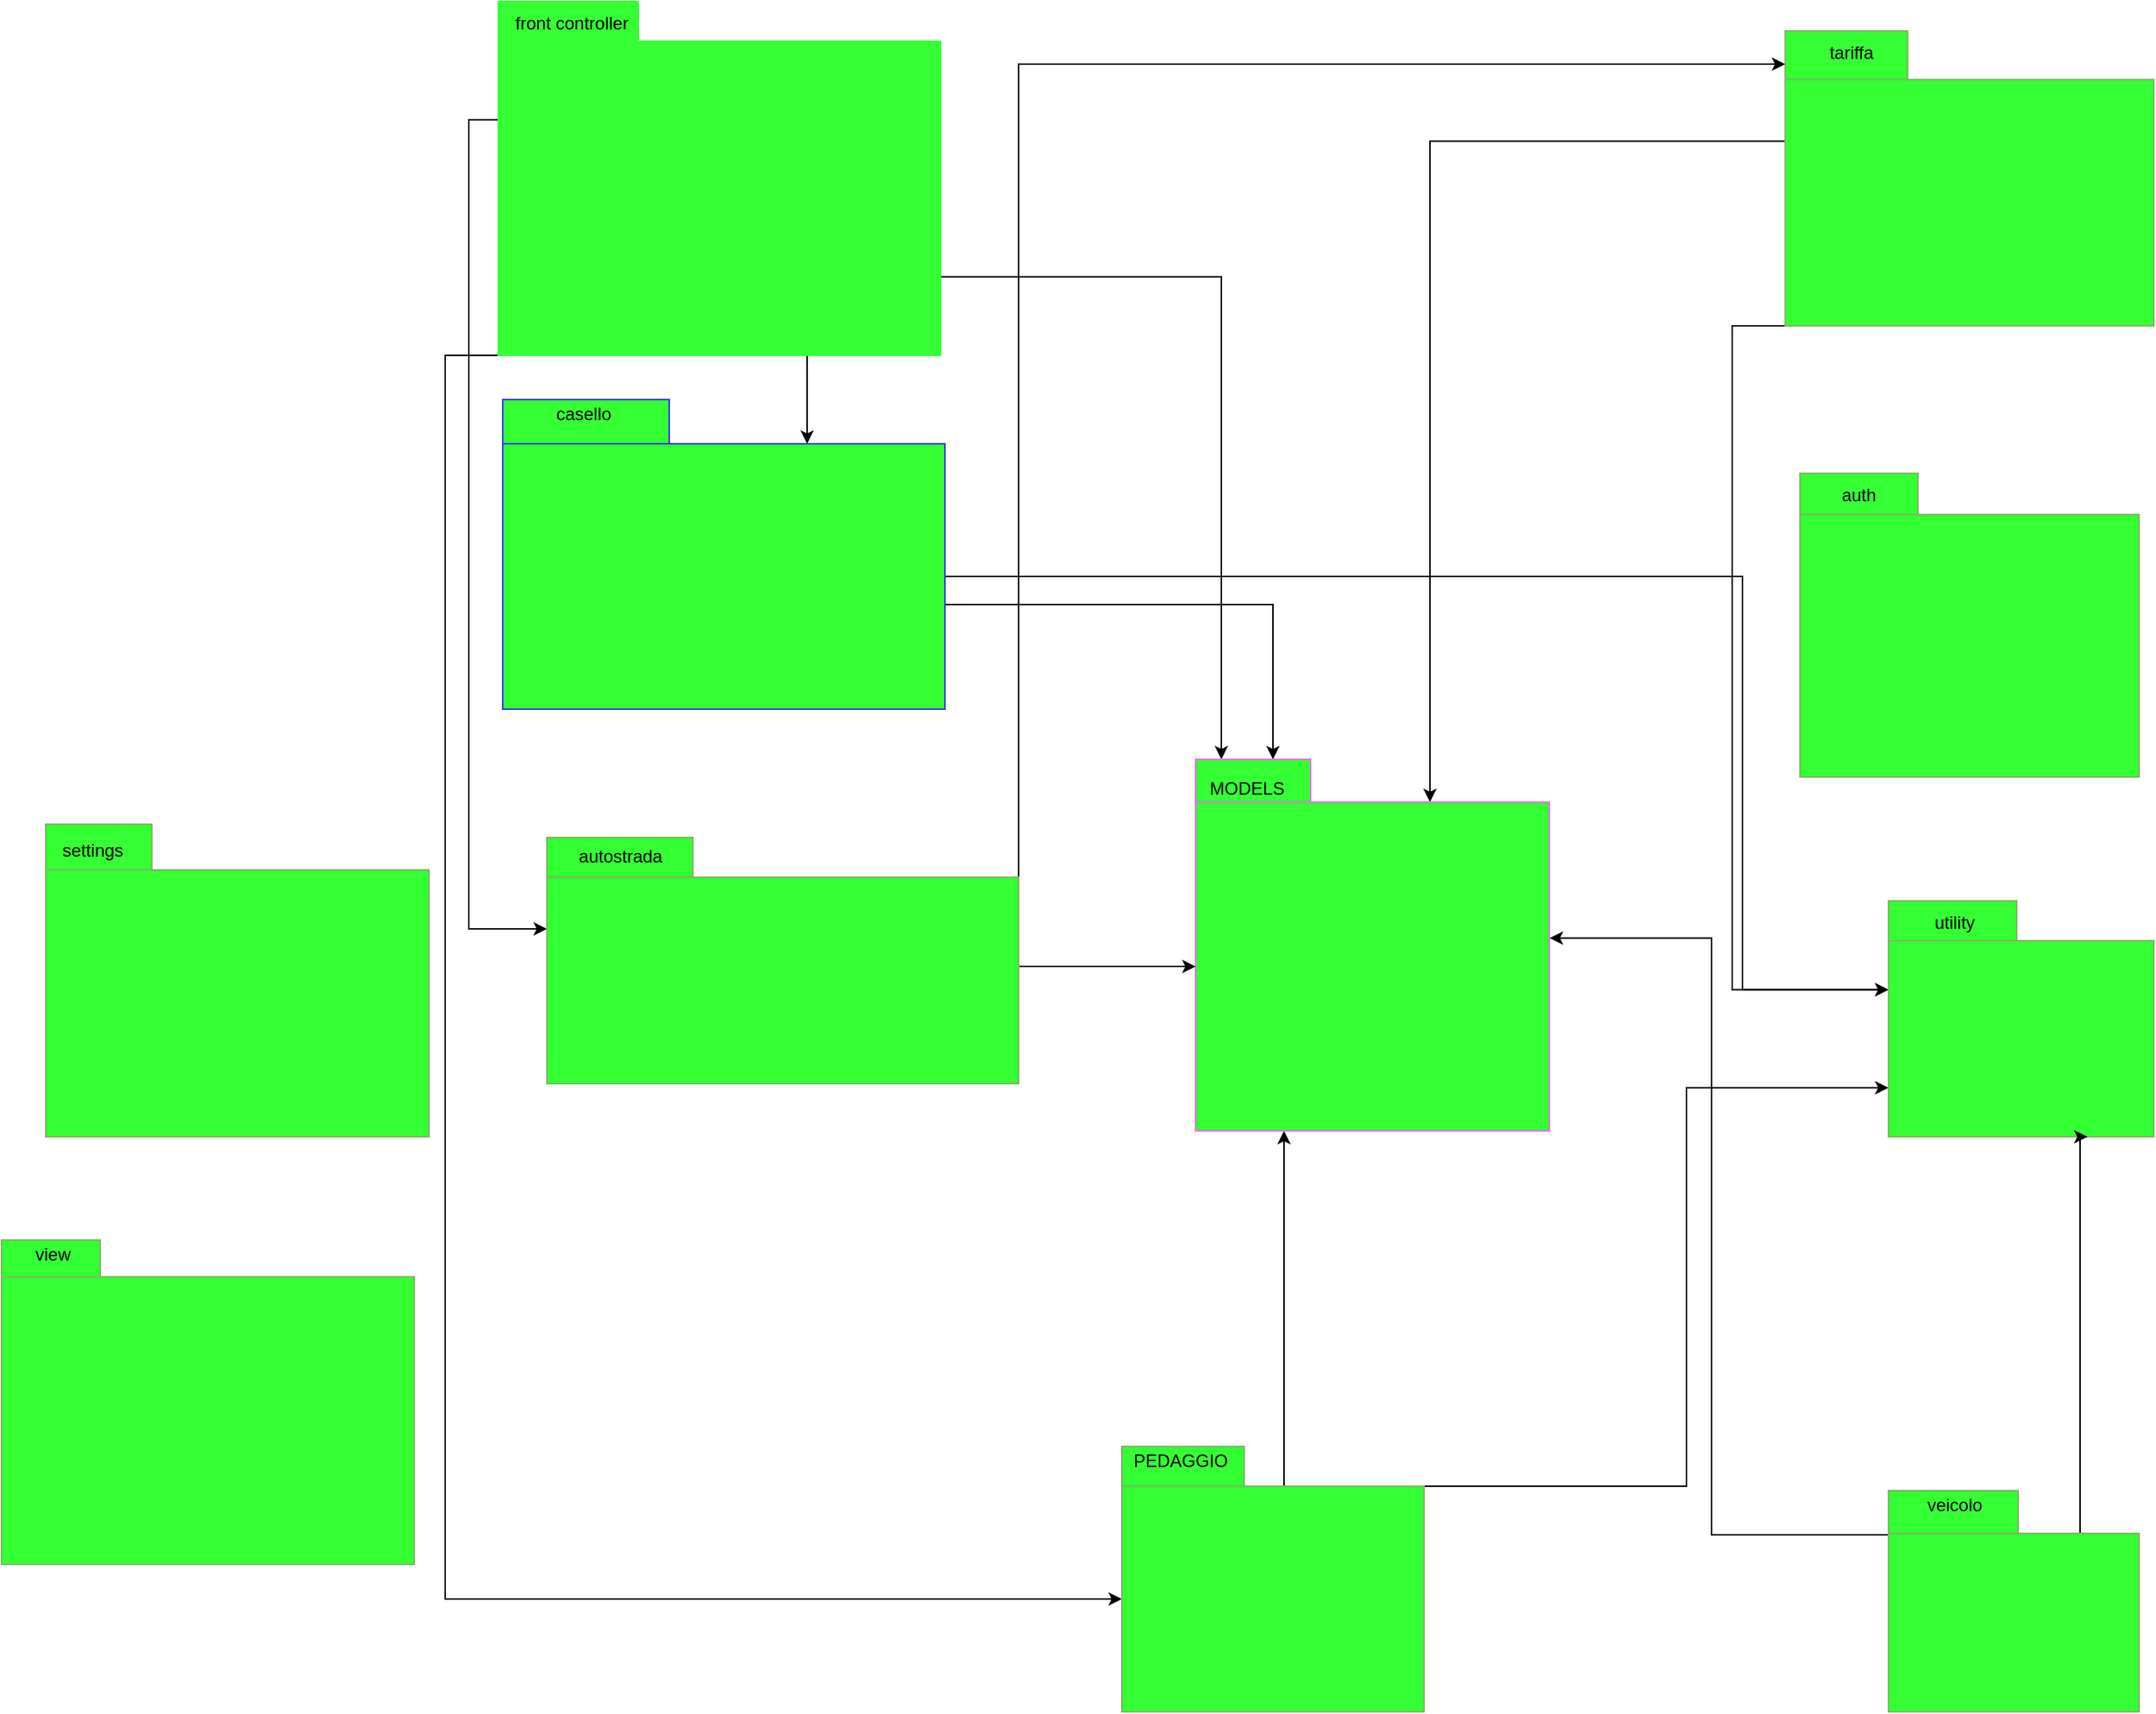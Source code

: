 <mxfile version="12.5.1" type="device"><diagram id="iEYUGzMQULcdTaBPpMz8" name="Page-1"><mxGraphModel dx="2528" dy="1148" grid="0" gridSize="10" guides="1" tooltips="1" connect="1" arrows="1" fold="1" page="1" pageScale="1" pageWidth="827" pageHeight="1169" background="none" math="0" shadow="0"><root><mxCell id="0"/><mxCell id="1" parent="0"/><mxCell id="8dyd9DxCxek13gwjH4gd-13" style="edgeStyle=orthogonalEdgeStyle;rounded=0;orthogonalLoop=1;jettySize=auto;html=1;exitX=0;exitY=0;exitDx=0;exitDy=80.25;exitPerimeter=0;entryX=0;entryY=0;entryDx=0;entryDy=62;entryPerimeter=0;" parent="1" source="lYPnNAvSC6rMw9AgkW28-1" target="klY9MxTdYBYoyg2gzyu8-1" edge="1"><mxGeometry relative="1" as="geometry"/></mxCell><mxCell id="8dyd9DxCxek13gwjH4gd-14" style="edgeStyle=orthogonalEdgeStyle;rounded=0;orthogonalLoop=1;jettySize=auto;html=1;exitX=0;exitY=0;exitDx=300;exitDy=186.75;exitPerimeter=0;entryX=0.25;entryY=0;entryDx=0;entryDy=0;" parent="1" source="lYPnNAvSC6rMw9AgkW28-1" target="oRFJNJkzC-2uoRldqCaf-2" edge="1"><mxGeometry relative="1" as="geometry"/></mxCell><mxCell id="8dyd9DxCxek13gwjH4gd-16" style="edgeStyle=orthogonalEdgeStyle;rounded=0;orthogonalLoop=1;jettySize=auto;html=1;exitX=0.75;exitY=1;exitDx=0;exitDy=0;exitPerimeter=0;entryX=0;entryY=0;entryDx=0;entryDy=103.5;entryPerimeter=0;" parent="1" source="lYPnNAvSC6rMw9AgkW28-1" target="lYPnNAvSC6rMw9AgkW28-4" edge="1"><mxGeometry relative="1" as="geometry"><Array as="points"><mxPoint x="491" y="240"/><mxPoint x="491" y="1084"/></Array></mxGeometry></mxCell><mxCell id="8dyd9DxCxek13gwjH4gd-20" style="edgeStyle=orthogonalEdgeStyle;rounded=0;orthogonalLoop=1;jettySize=auto;html=1;exitX=0.5;exitY=1;exitDx=0;exitDy=0;exitPerimeter=0;entryX=0;entryY=0;entryDx=206.5;entryDy=30;entryPerimeter=0;" parent="1" source="lYPnNAvSC6rMw9AgkW28-1" target="lYPnNAvSC6rMw9AgkW28-2" edge="1"><mxGeometry relative="1" as="geometry"><Array as="points"><mxPoint x="736" y="240"/></Array></mxGeometry></mxCell><mxCell id="lYPnNAvSC6rMw9AgkW28-1" value="" style="shape=folder;fontStyle=1;spacingTop=10;tabWidth=95;tabHeight=27;tabPosition=left;html=1;fillColor=#33FF33;strokeColor=#33FF33;" parent="1" vertex="1"><mxGeometry x="527" width="300" height="240" as="geometry"/></mxCell><mxCell id="8dyd9DxCxek13gwjH4gd-19" style="edgeStyle=orthogonalEdgeStyle;rounded=0;orthogonalLoop=1;jettySize=auto;html=1;exitX=0;exitY=0;exitDx=300;exitDy=120;exitPerimeter=0;entryX=0;entryY=0;entryDx=0;entryDy=60.25;entryPerimeter=0;" parent="1" source="lYPnNAvSC6rMw9AgkW28-2" target="p8Z7vx7pluhLVKCYIiQO-32" edge="1"><mxGeometry relative="1" as="geometry"><Array as="points"><mxPoint x="1371" y="390"/><mxPoint x="1371" y="670"/></Array></mxGeometry></mxCell><mxCell id="8dyd9DxCxek13gwjH4gd-21" style="edgeStyle=orthogonalEdgeStyle;rounded=0;orthogonalLoop=1;jettySize=auto;html=1;exitX=0;exitY=0;exitDx=300;exitDy=120;exitPerimeter=0;entryX=0.75;entryY=0;entryDx=0;entryDy=0;" parent="1" source="lYPnNAvSC6rMw9AgkW28-2" target="oRFJNJkzC-2uoRldqCaf-2" edge="1"><mxGeometry relative="1" as="geometry"><Array as="points"><mxPoint x="830" y="409"/><mxPoint x="1053" y="409"/></Array></mxGeometry></mxCell><mxCell id="lYPnNAvSC6rMw9AgkW28-2" value="" style="shape=folder;fontStyle=1;spacingTop=10;tabWidth=113;tabHeight=30;tabPosition=left;html=1;fillColor=#33FF33;strokeColor=#3333FF;" parent="1" vertex="1"><mxGeometry x="530" y="270" width="300" height="210" as="geometry"/></mxCell><mxCell id="8dyd9DxCxek13gwjH4gd-10" style="edgeStyle=orthogonalEdgeStyle;rounded=0;orthogonalLoop=1;jettySize=auto;html=1;exitX=0;exitY=0;exitDx=0;exitDy=74.75;exitPerimeter=0;entryX=0;entryY=0;entryDx=159;entryDy=29;entryPerimeter=0;" parent="1" source="lYPnNAvSC6rMw9AgkW28-3" target="oRFJNJkzC-2uoRldqCaf-1" edge="1"><mxGeometry relative="1" as="geometry"/></mxCell><mxCell id="8dyd9DxCxek13gwjH4gd-11" style="edgeStyle=orthogonalEdgeStyle;rounded=0;orthogonalLoop=1;jettySize=auto;html=1;exitX=0;exitY=0;exitDx=0;exitDy=200;exitPerimeter=0;entryX=0;entryY=0;entryDx=0;entryDy=60.25;entryPerimeter=0;" parent="1" source="lYPnNAvSC6rMw9AgkW28-3" target="p8Z7vx7pluhLVKCYIiQO-32" edge="1"><mxGeometry relative="1" as="geometry"><Array as="points"><mxPoint x="1364" y="220"/><mxPoint x="1364" y="670"/></Array></mxGeometry></mxCell><mxCell id="lYPnNAvSC6rMw9AgkW28-3" value="" style="shape=folder;fontStyle=1;spacingTop=10;tabWidth=83;tabHeight=33;tabPosition=left;html=1;fillColor=#33FF33;strokeColor=#82b366;" parent="1" vertex="1"><mxGeometry x="1400" y="20" width="250" height="200" as="geometry"/></mxCell><mxCell id="8dyd9DxCxek13gwjH4gd-17" style="edgeStyle=orthogonalEdgeStyle;rounded=0;orthogonalLoop=1;jettySize=auto;html=1;exitX=0;exitY=0;exitDx=144;exitDy=27;exitPerimeter=0;entryX=0.25;entryY=1;entryDx=0;entryDy=0;entryPerimeter=0;" parent="1" source="lYPnNAvSC6rMw9AgkW28-4" target="oRFJNJkzC-2uoRldqCaf-1" edge="1"><mxGeometry relative="1" as="geometry"><Array as="points"><mxPoint x="1060" y="1007"/></Array></mxGeometry></mxCell><mxCell id="8dyd9DxCxek13gwjH4gd-18" style="edgeStyle=orthogonalEdgeStyle;rounded=0;orthogonalLoop=1;jettySize=auto;html=1;exitX=0;exitY=0;exitDx=205;exitDy=27;exitPerimeter=0;entryX=0;entryY=0;entryDx=0;entryDy=126.75;entryPerimeter=0;" parent="1" source="lYPnNAvSC6rMw9AgkW28-4" target="p8Z7vx7pluhLVKCYIiQO-32" edge="1"><mxGeometry relative="1" as="geometry"><Array as="points"><mxPoint x="1333" y="1007"/><mxPoint x="1333" y="737"/></Array></mxGeometry></mxCell><mxCell id="lYPnNAvSC6rMw9AgkW28-4" value="" style="shape=folder;fontStyle=1;spacingTop=10;tabWidth=83;tabHeight=27;tabPosition=left;html=1;fillColor=#33FF33;strokeColor=#82b366;" parent="1" vertex="1"><mxGeometry x="950" y="980" width="205" height="180" as="geometry"/></mxCell><mxCell id="lYPnNAvSC6rMw9AgkW28-5" value="" style="shape=folder;fontStyle=1;spacingTop=10;tabWidth=80;tabHeight=28;tabPosition=left;html=1;fillColor=#33FF33;strokeColor=#82b366;" parent="1" vertex="1"><mxGeometry x="1410" y="320" width="230" height="206" as="geometry"/></mxCell><mxCell id="lYPnNAvSC6rMw9AgkW28-6" value="front controller" style="text;html=1;strokeColor=none;fillColor=none;align=center;verticalAlign=middle;whiteSpace=wrap;rounded=0;" parent="1" vertex="1"><mxGeometry x="527" width="100" height="30" as="geometry"/></mxCell><mxCell id="iAYzAhScgVvvBafYRRBT-58" value="casello" style="text;html=1;strokeColor=none;fillColor=none;align=center;verticalAlign=middle;whiteSpace=wrap;rounded=0;" parent="1" vertex="1"><mxGeometry x="530" y="270" width="110" height="20" as="geometry"/></mxCell><mxCell id="p8Z7vx7pluhLVKCYIiQO-1" value="tariffa" style="text;html=1;strokeColor=none;fillColor=none;align=center;verticalAlign=middle;whiteSpace=wrap;rounded=0;" parent="1" vertex="1"><mxGeometry x="1400" y="20" width="90" height="30" as="geometry"/></mxCell><mxCell id="p8Z7vx7pluhLVKCYIiQO-27" value="auth" style="text;html=1;strokeColor=none;fillColor=none;align=center;verticalAlign=middle;whiteSpace=wrap;rounded=0;" parent="1" vertex="1"><mxGeometry x="1410" y="320" width="80" height="30" as="geometry"/></mxCell><mxCell id="p8Z7vx7pluhLVKCYIiQO-32" value="" style="shape=folder;fontStyle=1;spacingTop=10;tabWidth=87;tabHeight=27;tabPosition=left;html=1;fillColor=#33FF33;strokeColor=#82b366;" parent="1" vertex="1"><mxGeometry x="1470" y="610" width="180" height="160" as="geometry"/></mxCell><mxCell id="p8Z7vx7pluhLVKCYIiQO-33" value="utility" style="text;html=1;strokeColor=none;fillColor=none;align=center;verticalAlign=middle;whiteSpace=wrap;rounded=0;" parent="1" vertex="1"><mxGeometry x="1470" y="610" width="90" height="30" as="geometry"/></mxCell><object label="" id="oRFJNJkzC-2uoRldqCaf-1"><mxCell style="shape=folder;fontStyle=1;spacingTop=10;tabWidth=78;tabHeight=29;tabPosition=left;html=1;fillColor=#33FF33;strokeColor=#FF66FF;" parent="1" vertex="1"><mxGeometry x="1000" y="514" width="240" height="252" as="geometry"/></mxCell></object><mxCell id="oRFJNJkzC-2uoRldqCaf-2" value="MODELS" style="text;html=1;strokeColor=none;fillColor=none;align=center;verticalAlign=middle;whiteSpace=wrap;rounded=0;" parent="1" vertex="1"><mxGeometry x="1000" y="514" width="70" height="40" as="geometry"/></mxCell><mxCell id="oRFJNJkzC-2uoRldqCaf-9" value="" style="shape=folder;fontStyle=1;spacingTop=10;tabWidth=72;tabHeight=31;tabPosition=left;html=1;fillColor=#33FF33;strokeColor=#82b366;" parent="1" vertex="1"><mxGeometry x="220" y="558" width="260" height="212" as="geometry"/></mxCell><mxCell id="oRFJNJkzC-2uoRldqCaf-10" value="" style="shape=folder;fontStyle=1;spacingTop=10;tabWidth=67;tabHeight=25;tabPosition=left;html=1;fillColor=#33FF33;strokeColor=#82B366;" parent="1" vertex="1"><mxGeometry x="190" y="840" width="280" height="220" as="geometry"/></mxCell><mxCell id="oRFJNJkzC-2uoRldqCaf-11" value="view" style="text;html=1;strokeColor=none;fillColor=none;align=center;verticalAlign=middle;whiteSpace=wrap;rounded=0;" parent="1" vertex="1"><mxGeometry x="190" y="840" width="70" height="20" as="geometry"/></mxCell><mxCell id="oRFJNJkzC-2uoRldqCaf-12" value="settings" style="text;html=1;strokeColor=none;fillColor=none;align=center;verticalAlign=middle;whiteSpace=wrap;rounded=0;" parent="1" vertex="1"><mxGeometry x="220" y="558" width="64" height="35" as="geometry"/></mxCell><mxCell id="oRFJNJkzC-2uoRldqCaf-24" value="PEDAGGIO" style="text;html=1;strokeColor=none;fillColor=none;align=center;verticalAlign=middle;whiteSpace=wrap;rounded=0;" parent="1" vertex="1"><mxGeometry x="970" y="980" width="40" height="20" as="geometry"/></mxCell><mxCell id="8dyd9DxCxek13gwjH4gd-9" style="edgeStyle=orthogonalEdgeStyle;rounded=0;orthogonalLoop=1;jettySize=auto;html=1;exitX=0;exitY=0;exitDx=320;exitDy=62;exitPerimeter=0;entryX=0;entryY=0;entryDx=0;entryDy=140.5;entryPerimeter=0;" parent="1" source="klY9MxTdYBYoyg2gzyu8-1" target="oRFJNJkzC-2uoRldqCaf-1" edge="1"><mxGeometry relative="1" as="geometry"><Array as="points"><mxPoint x="880" y="654"/></Array></mxGeometry></mxCell><mxCell id="8dyd9DxCxek13gwjH4gd-22" style="edgeStyle=orthogonalEdgeStyle;rounded=0;orthogonalLoop=1;jettySize=auto;html=1;exitX=0;exitY=0;exitDx=320;exitDy=27;exitPerimeter=0;entryX=0;entryY=0.75;entryDx=0;entryDy=0;" parent="1" source="klY9MxTdYBYoyg2gzyu8-1" target="p8Z7vx7pluhLVKCYIiQO-1" edge="1"><mxGeometry relative="1" as="geometry"><Array as="points"><mxPoint x="880" y="43"/></Array></mxGeometry></mxCell><mxCell id="klY9MxTdYBYoyg2gzyu8-1" value="" style="shape=folder;fontStyle=1;spacingTop=10;tabWidth=99;tabHeight=27;tabPosition=left;html=1;fillColor=#33FF33;strokeColor=#82b366;" parent="1" vertex="1"><mxGeometry x="560" y="567" width="320" height="167" as="geometry"/></mxCell><mxCell id="8dyd9DxCxek13gwjH4gd-4" style="edgeStyle=orthogonalEdgeStyle;rounded=0;orthogonalLoop=1;jettySize=auto;html=1;exitX=0;exitY=0;exitDx=129;exitDy=29;exitPerimeter=0;entryX=0.75;entryY=1;entryDx=0;entryDy=0;entryPerimeter=0;" parent="1" source="klY9MxTdYBYoyg2gzyu8-2" target="p8Z7vx7pluhLVKCYIiQO-32" edge="1"><mxGeometry relative="1" as="geometry"><Array as="points"><mxPoint x="1600" y="770"/></Array></mxGeometry></mxCell><mxCell id="8dyd9DxCxek13gwjH4gd-5" style="edgeStyle=orthogonalEdgeStyle;rounded=0;orthogonalLoop=1;jettySize=auto;html=1;exitX=0;exitY=0;exitDx=0;exitDy=29;exitPerimeter=0;entryX=1.001;entryY=0.481;entryDx=0;entryDy=0;entryPerimeter=0;" parent="1" source="klY9MxTdYBYoyg2gzyu8-2" target="oRFJNJkzC-2uoRldqCaf-1" edge="1"><mxGeometry relative="1" as="geometry"><Array as="points"><mxPoint x="1470" y="1040"/><mxPoint x="1350" y="1040"/><mxPoint x="1350" y="636"/></Array></mxGeometry></mxCell><mxCell id="klY9MxTdYBYoyg2gzyu8-2" value="" style="shape=folder;fontStyle=1;spacingTop=10;tabWidth=88;tabHeight=29;tabPosition=left;html=1;fillColor=#33FF33;strokeColor=#82b366;" parent="1" vertex="1"><mxGeometry x="1470" y="1010" width="170" height="150" as="geometry"/></mxCell><mxCell id="klY9MxTdYBYoyg2gzyu8-3" value="autostrada" style="text;html=1;strokeColor=none;fillColor=none;align=center;verticalAlign=middle;whiteSpace=wrap;rounded=0;" parent="1" vertex="1"><mxGeometry x="560" y="567" width="100" height="26" as="geometry"/></mxCell><mxCell id="klY9MxTdYBYoyg2gzyu8-45" value="veicolo" style="text;html=1;strokeColor=none;fillColor=none;align=center;verticalAlign=middle;whiteSpace=wrap;rounded=0;" parent="1" vertex="1"><mxGeometry x="1470" y="1010" width="90" height="20" as="geometry"/></mxCell></root></mxGraphModel></diagram></mxfile>